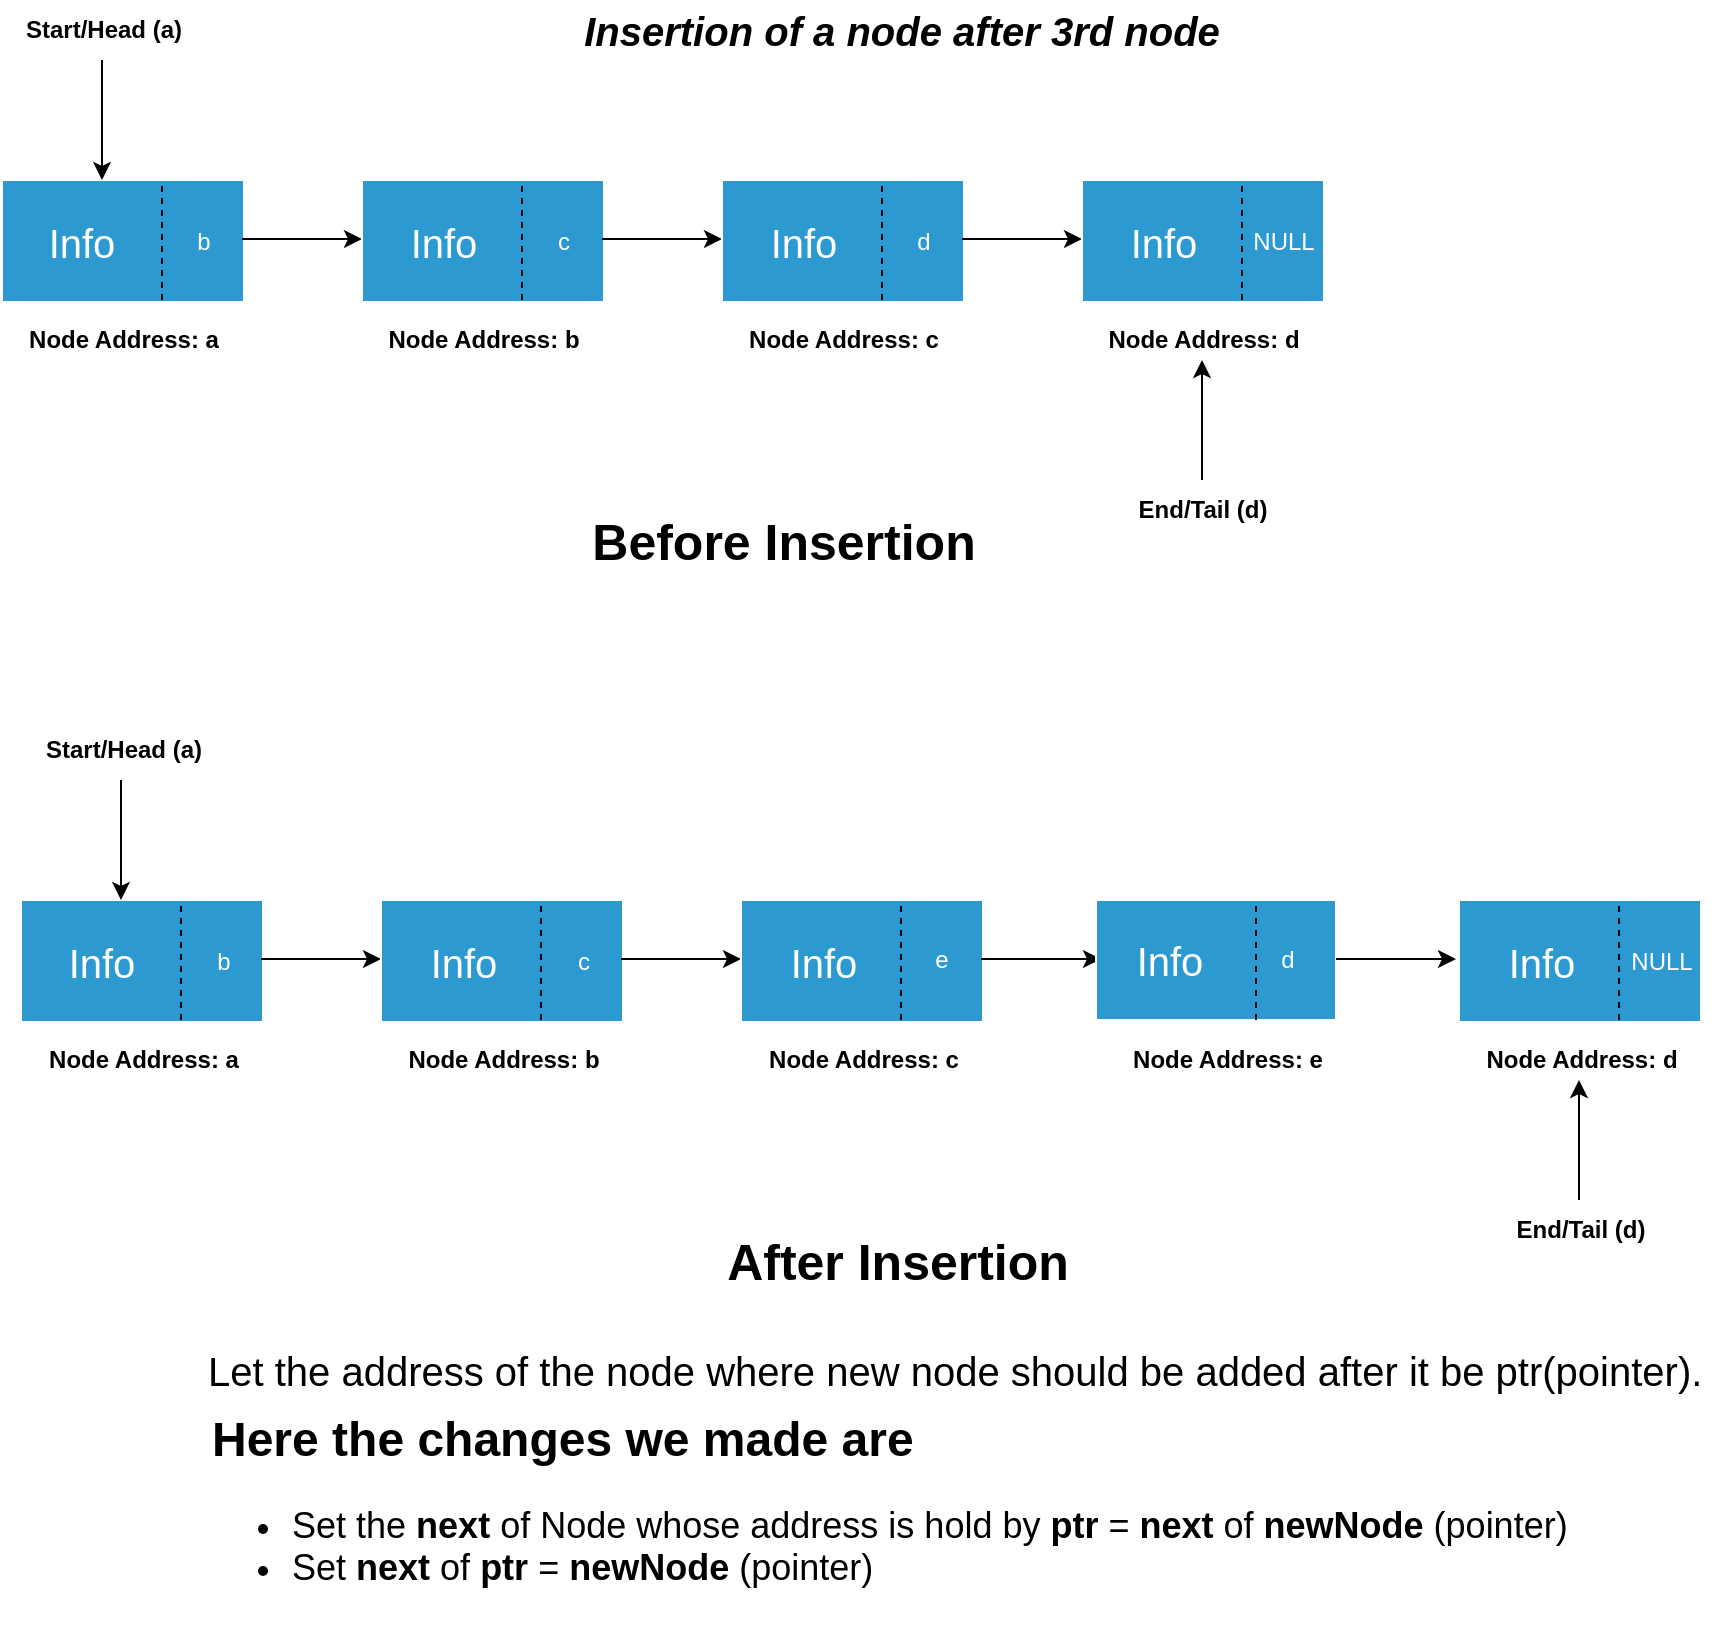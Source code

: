 <mxfile version="10.8.3" type="device"><diagram id="g8YkBZOKxTIBuJM_3t6r" name="Page-1"><mxGraphModel dx="840" dy="415" grid="1" gridSize="10" guides="1" tooltips="1" connect="1" arrows="1" fold="1" page="1" pageScale="1" pageWidth="1169" pageHeight="827" math="0" shadow="0"><root><mxCell id="0"/><mxCell id="1" parent="0"/><mxCell id="1QcX2ImDqXxIAtqHWWny-1" value="" style="rounded=0;whiteSpace=wrap;html=1;fillColor=#2C9AD1;strokeColor=#FFFFFF;" parent="1" vertex="1"><mxGeometry x="20" y="90" width="121" height="61" as="geometry"/></mxCell><mxCell id="1QcX2ImDqXxIAtqHWWny-2" value="" style="endArrow=classic;html=1;" parent="1" edge="1"><mxGeometry width="50" height="50" relative="1" as="geometry"><mxPoint x="140" y="119.5" as="sourcePoint"/><mxPoint x="200" y="119.5" as="targetPoint"/><Array as="points"/></mxGeometry></mxCell><mxCell id="1QcX2ImDqXxIAtqHWWny-3" value="" style="endArrow=none;dashed=1;html=1;" parent="1" edge="1"><mxGeometry width="50" height="50" relative="1" as="geometry"><mxPoint x="100" y="150" as="sourcePoint"/><mxPoint x="100" y="90" as="targetPoint"/></mxGeometry></mxCell><mxCell id="1QcX2ImDqXxIAtqHWWny-4" value="" style="rounded=0;whiteSpace=wrap;html=1;fillColor=#2C9AD1;strokeColor=#FFFFFF;" parent="1" vertex="1"><mxGeometry x="200" y="90" width="121" height="61" as="geometry"/></mxCell><mxCell id="1QcX2ImDqXxIAtqHWWny-5" value="" style="endArrow=classic;html=1;" parent="1" edge="1"><mxGeometry width="50" height="50" relative="1" as="geometry"><mxPoint x="320" y="119.5" as="sourcePoint"/><mxPoint x="380" y="119.5" as="targetPoint"/><Array as="points"/></mxGeometry></mxCell><mxCell id="1QcX2ImDqXxIAtqHWWny-6" value="" style="endArrow=none;dashed=1;html=1;" parent="1" edge="1"><mxGeometry width="50" height="50" relative="1" as="geometry"><mxPoint x="280" y="150" as="sourcePoint"/><mxPoint x="280" y="90" as="targetPoint"/></mxGeometry></mxCell><mxCell id="1QcX2ImDqXxIAtqHWWny-7" value="" style="rounded=0;whiteSpace=wrap;html=1;fillColor=#2C9AD1;strokeColor=#FFFFFF;" parent="1" vertex="1"><mxGeometry x="380" y="90" width="121" height="61" as="geometry"/></mxCell><mxCell id="1QcX2ImDqXxIAtqHWWny-8" value="" style="endArrow=classic;html=1;" parent="1" edge="1"><mxGeometry width="50" height="50" relative="1" as="geometry"><mxPoint x="500" y="119.5" as="sourcePoint"/><mxPoint x="560" y="119.5" as="targetPoint"/><Array as="points"/></mxGeometry></mxCell><mxCell id="1QcX2ImDqXxIAtqHWWny-9" value="" style="endArrow=none;dashed=1;html=1;" parent="1" edge="1"><mxGeometry width="50" height="50" relative="1" as="geometry"><mxPoint x="460" y="150" as="sourcePoint"/><mxPoint x="460" y="90" as="targetPoint"/></mxGeometry></mxCell><mxCell id="1QcX2ImDqXxIAtqHWWny-10" value="" style="rounded=0;whiteSpace=wrap;html=1;fillColor=#2C9AD1;strokeColor=#FFFFFF;" parent="1" vertex="1"><mxGeometry x="560" y="90" width="121" height="61" as="geometry"/></mxCell><mxCell id="1QcX2ImDqXxIAtqHWWny-11" value="" style="endArrow=none;dashed=1;html=1;" parent="1" edge="1"><mxGeometry width="50" height="50" relative="1" as="geometry"><mxPoint x="640" y="150" as="sourcePoint"/><mxPoint x="640" y="90" as="targetPoint"/></mxGeometry></mxCell><mxCell id="1QcX2ImDqXxIAtqHWWny-12" value="" style="endArrow=classic;html=1;" parent="1" edge="1"><mxGeometry width="50" height="50" relative="1" as="geometry"><mxPoint x="70" y="30" as="sourcePoint"/><mxPoint x="70" y="90" as="targetPoint"/></mxGeometry></mxCell><mxCell id="1QcX2ImDqXxIAtqHWWny-13" value="Start/Head (a)" style="text;html=1;strokeColor=none;fillColor=none;align=center;verticalAlign=middle;whiteSpace=wrap;rounded=0;fontStyle=1" parent="1" vertex="1"><mxGeometry x="21" width="100" height="30" as="geometry"/></mxCell><mxCell id="1QcX2ImDqXxIAtqHWWny-14" value="&lt;b&gt;End/Tail (d)&lt;/b&gt;" style="text;html=1;strokeColor=none;fillColor=none;align=center;verticalAlign=middle;whiteSpace=wrap;rounded=0;" parent="1" vertex="1"><mxGeometry x="578" y="240" width="85" height="30" as="geometry"/></mxCell><mxCell id="1QcX2ImDqXxIAtqHWWny-15" value="NULL" style="text;html=1;strokeColor=none;fillColor=none;align=center;verticalAlign=middle;whiteSpace=wrap;rounded=0;fontColor=#FFFFFF;" parent="1" vertex="1"><mxGeometry x="641" y="111" width="40" height="20" as="geometry"/></mxCell><object label="Node Address: a" id="1QcX2ImDqXxIAtqHWWny-16"><mxCell style="text;html=1;strokeColor=none;fillColor=none;align=center;verticalAlign=middle;whiteSpace=wrap;rounded=0;fontStyle=1" parent="1" vertex="1"><mxGeometry x="26" y="160" width="110" height="20" as="geometry"/></mxCell></object><object label="Node Address: b" id="1QcX2ImDqXxIAtqHWWny-17"><mxCell style="text;html=1;strokeColor=none;fillColor=none;align=center;verticalAlign=middle;whiteSpace=wrap;rounded=0;fontStyle=1" parent="1" vertex="1"><mxGeometry x="206" y="160" width="110" height="20" as="geometry"/></mxCell></object><object label="Node Address: c" id="1QcX2ImDqXxIAtqHWWny-18"><mxCell style="text;html=1;strokeColor=none;fillColor=none;align=center;verticalAlign=middle;whiteSpace=wrap;rounded=0;fontStyle=1" parent="1" vertex="1"><mxGeometry x="386" y="160" width="110" height="20" as="geometry"/></mxCell></object><object label="Node Address: d" id="1QcX2ImDqXxIAtqHWWny-19"><mxCell style="text;html=1;strokeColor=none;fillColor=none;align=center;verticalAlign=middle;whiteSpace=wrap;rounded=0;fontStyle=1" parent="1" vertex="1"><mxGeometry x="566" y="160" width="110" height="20" as="geometry"/></mxCell></object><mxCell id="1QcX2ImDqXxIAtqHWWny-20" value="" style="endArrow=classic;html=1;" parent="1" edge="1"><mxGeometry width="50" height="50" relative="1" as="geometry"><mxPoint x="620" y="240" as="sourcePoint"/><mxPoint x="620" y="180" as="targetPoint"/></mxGeometry></mxCell><mxCell id="1QcX2ImDqXxIAtqHWWny-21" value="b" style="text;html=1;strokeColor=none;fillColor=none;align=center;verticalAlign=middle;whiteSpace=wrap;rounded=0;fontColor=#FFFFFF;" parent="1" vertex="1"><mxGeometry x="101" y="110.5" width="40" height="20" as="geometry"/></mxCell><mxCell id="1QcX2ImDqXxIAtqHWWny-22" value="c" style="text;html=1;strokeColor=none;fillColor=none;align=center;verticalAlign=middle;whiteSpace=wrap;rounded=0;fontColor=#FFFFFF;" parent="1" vertex="1"><mxGeometry x="281" y="110.5" width="40" height="20" as="geometry"/></mxCell><mxCell id="1QcX2ImDqXxIAtqHWWny-23" value="d" style="text;html=1;strokeColor=none;fillColor=none;align=center;verticalAlign=middle;whiteSpace=wrap;rounded=0;fontColor=#FFFFFF;" parent="1" vertex="1"><mxGeometry x="461" y="110.5" width="40" height="20" as="geometry"/></mxCell><mxCell id="1QcX2ImDqXxIAtqHWWny-24" value="Info" style="text;html=1;strokeColor=none;fillColor=none;align=center;verticalAlign=middle;whiteSpace=wrap;rounded=0;fontSize=20;fontColor=#FFFFFF;" parent="1" vertex="1"><mxGeometry x="40" y="110.5" width="40" height="20" as="geometry"/></mxCell><mxCell id="1QcX2ImDqXxIAtqHWWny-25" value="Info" style="text;html=1;strokeColor=none;fillColor=none;align=center;verticalAlign=middle;whiteSpace=wrap;rounded=0;fontSize=20;fontColor=#FFFFFF;" parent="1" vertex="1"><mxGeometry x="221" y="111" width="40" height="20" as="geometry"/></mxCell><mxCell id="1QcX2ImDqXxIAtqHWWny-26" value="Info" style="text;html=1;strokeColor=none;fillColor=none;align=center;verticalAlign=middle;whiteSpace=wrap;rounded=0;fontSize=20;fontColor=#FFFFFF;" parent="1" vertex="1"><mxGeometry x="401" y="111" width="40" height="20" as="geometry"/></mxCell><mxCell id="1QcX2ImDqXxIAtqHWWny-27" value="Info" style="text;html=1;strokeColor=none;fillColor=none;align=center;verticalAlign=middle;whiteSpace=wrap;rounded=0;fontSize=20;fontColor=#FFFFFF;" parent="1" vertex="1"><mxGeometry x="581" y="111" width="40" height="20" as="geometry"/></mxCell><mxCell id="1QcX2ImDqXxIAtqHWWny-28" value="" style="rounded=0;whiteSpace=wrap;html=1;fillColor=#2C9AD1;strokeColor=#FFFFFF;" parent="1" vertex="1"><mxGeometry x="29.5" y="450" width="121" height="61" as="geometry"/></mxCell><mxCell id="1QcX2ImDqXxIAtqHWWny-29" value="" style="endArrow=classic;html=1;" parent="1" edge="1"><mxGeometry width="50" height="50" relative="1" as="geometry"><mxPoint x="149.5" y="479.5" as="sourcePoint"/><mxPoint x="209.5" y="479.5" as="targetPoint"/><Array as="points"/></mxGeometry></mxCell><mxCell id="1QcX2ImDqXxIAtqHWWny-30" value="" style="endArrow=none;dashed=1;html=1;" parent="1" edge="1"><mxGeometry width="50" height="50" relative="1" as="geometry"><mxPoint x="109.5" y="510" as="sourcePoint"/><mxPoint x="109.5" y="450" as="targetPoint"/></mxGeometry></mxCell><mxCell id="1QcX2ImDqXxIAtqHWWny-31" value="" style="rounded=0;whiteSpace=wrap;html=1;fillColor=#2C9AD1;strokeColor=#FFFFFF;" parent="1" vertex="1"><mxGeometry x="209.5" y="450" width="121" height="61" as="geometry"/></mxCell><mxCell id="1QcX2ImDqXxIAtqHWWny-32" value="" style="endArrow=classic;html=1;" parent="1" edge="1"><mxGeometry width="50" height="50" relative="1" as="geometry"><mxPoint x="329.5" y="479.5" as="sourcePoint"/><mxPoint x="389.5" y="479.5" as="targetPoint"/><Array as="points"/></mxGeometry></mxCell><mxCell id="1QcX2ImDqXxIAtqHWWny-33" value="" style="endArrow=none;dashed=1;html=1;" parent="1" edge="1"><mxGeometry width="50" height="50" relative="1" as="geometry"><mxPoint x="289.5" y="510" as="sourcePoint"/><mxPoint x="289.5" y="450" as="targetPoint"/></mxGeometry></mxCell><mxCell id="1QcX2ImDqXxIAtqHWWny-34" value="" style="rounded=0;whiteSpace=wrap;html=1;fillColor=#2C9AD1;strokeColor=#FFFFFF;" parent="1" vertex="1"><mxGeometry x="389.5" y="450" width="121" height="61" as="geometry"/></mxCell><mxCell id="1QcX2ImDqXxIAtqHWWny-35" value="" style="endArrow=classic;html=1;" parent="1" edge="1"><mxGeometry width="50" height="50" relative="1" as="geometry"><mxPoint x="509.5" y="479.5" as="sourcePoint"/><mxPoint x="569.5" y="479.5" as="targetPoint"/><Array as="points"/></mxGeometry></mxCell><mxCell id="1QcX2ImDqXxIAtqHWWny-36" value="" style="endArrow=none;dashed=1;html=1;" parent="1" edge="1"><mxGeometry width="50" height="50" relative="1" as="geometry"><mxPoint x="469.5" y="510" as="sourcePoint"/><mxPoint x="469.5" y="450" as="targetPoint"/></mxGeometry></mxCell><mxCell id="1QcX2ImDqXxIAtqHWWny-37" value="" style="rounded=0;whiteSpace=wrap;html=1;fillColor=#2C9AD1;strokeColor=#FFFFFF;" parent="1" vertex="1"><mxGeometry x="748.5" y="450" width="121" height="61" as="geometry"/></mxCell><mxCell id="1QcX2ImDqXxIAtqHWWny-38" value="" style="endArrow=none;dashed=1;html=1;" parent="1" edge="1"><mxGeometry width="50" height="50" relative="1" as="geometry"><mxPoint x="828.5" y="510" as="sourcePoint"/><mxPoint x="828.5" y="450" as="targetPoint"/></mxGeometry></mxCell><mxCell id="1QcX2ImDqXxIAtqHWWny-39" value="" style="endArrow=classic;html=1;" parent="1" edge="1"><mxGeometry width="50" height="50" relative="1" as="geometry"><mxPoint x="79.5" y="390" as="sourcePoint"/><mxPoint x="79.5" y="450" as="targetPoint"/></mxGeometry></mxCell><mxCell id="1QcX2ImDqXxIAtqHWWny-40" value="Start/Head (a)" style="text;html=1;strokeColor=none;fillColor=none;align=center;verticalAlign=middle;whiteSpace=wrap;rounded=0;fontStyle=1" parent="1" vertex="1"><mxGeometry x="30.5" y="360" width="100" height="30" as="geometry"/></mxCell><mxCell id="1QcX2ImDqXxIAtqHWWny-41" value="&lt;b&gt;End/Tail (d)&lt;/b&gt;" style="text;html=1;strokeColor=none;fillColor=none;align=center;verticalAlign=middle;whiteSpace=wrap;rounded=0;" parent="1" vertex="1"><mxGeometry x="766.5" y="600" width="85" height="30" as="geometry"/></mxCell><mxCell id="1QcX2ImDqXxIAtqHWWny-42" value="NULL" style="text;html=1;strokeColor=none;fillColor=none;align=center;verticalAlign=middle;whiteSpace=wrap;rounded=0;fontColor=#FFFFFF;" parent="1" vertex="1"><mxGeometry x="829.5" y="471" width="40" height="20" as="geometry"/></mxCell><object label="Node Address: a" id="1QcX2ImDqXxIAtqHWWny-43"><mxCell style="text;html=1;strokeColor=none;fillColor=none;align=center;verticalAlign=middle;whiteSpace=wrap;rounded=0;fontStyle=1" parent="1" vertex="1"><mxGeometry x="35.5" y="520" width="110" height="20" as="geometry"/></mxCell></object><object label="Node Address: b" id="1QcX2ImDqXxIAtqHWWny-44"><mxCell style="text;html=1;strokeColor=none;fillColor=none;align=center;verticalAlign=middle;whiteSpace=wrap;rounded=0;fontStyle=1" parent="1" vertex="1"><mxGeometry x="215.5" y="520" width="110" height="20" as="geometry"/></mxCell></object><object label="Node Address: c" id="1QcX2ImDqXxIAtqHWWny-45"><mxCell style="text;html=1;strokeColor=none;fillColor=none;align=center;verticalAlign=middle;whiteSpace=wrap;rounded=0;fontStyle=1" parent="1" vertex="1"><mxGeometry x="395.5" y="520" width="110" height="20" as="geometry"/></mxCell></object><object label="Node Address: d" id="1QcX2ImDqXxIAtqHWWny-46"><mxCell style="text;html=1;strokeColor=none;fillColor=none;align=center;verticalAlign=middle;whiteSpace=wrap;rounded=0;fontStyle=1" parent="1" vertex="1"><mxGeometry x="754.5" y="520" width="110" height="20" as="geometry"/></mxCell></object><mxCell id="1QcX2ImDqXxIAtqHWWny-47" value="" style="endArrow=classic;html=1;" parent="1" edge="1"><mxGeometry width="50" height="50" relative="1" as="geometry"><mxPoint x="808.5" y="600" as="sourcePoint"/><mxPoint x="808.5" y="540" as="targetPoint"/></mxGeometry></mxCell><mxCell id="1QcX2ImDqXxIAtqHWWny-48" value="b" style="text;html=1;strokeColor=none;fillColor=none;align=center;verticalAlign=middle;whiteSpace=wrap;rounded=0;fontColor=#FFFFFF;" parent="1" vertex="1"><mxGeometry x="110.5" y="470.5" width="40" height="20" as="geometry"/></mxCell><mxCell id="1QcX2ImDqXxIAtqHWWny-49" value="c" style="text;html=1;strokeColor=none;fillColor=none;align=center;verticalAlign=middle;whiteSpace=wrap;rounded=0;fontColor=#FFFFFF;" parent="1" vertex="1"><mxGeometry x="290.5" y="470.5" width="40" height="20" as="geometry"/></mxCell><mxCell id="1QcX2ImDqXxIAtqHWWny-51" value="Info" style="text;html=1;strokeColor=none;fillColor=none;align=center;verticalAlign=middle;whiteSpace=wrap;rounded=0;fontSize=20;fontColor=#FFFFFF;" parent="1" vertex="1"><mxGeometry x="49.5" y="470.5" width="40" height="20" as="geometry"/></mxCell><mxCell id="1QcX2ImDqXxIAtqHWWny-52" value="Info" style="text;html=1;strokeColor=none;fillColor=none;align=center;verticalAlign=middle;whiteSpace=wrap;rounded=0;fontSize=20;fontColor=#FFFFFF;" parent="1" vertex="1"><mxGeometry x="230.5" y="471" width="40" height="20" as="geometry"/></mxCell><mxCell id="1QcX2ImDqXxIAtqHWWny-53" value="Info" style="text;html=1;strokeColor=none;fillColor=none;align=center;verticalAlign=middle;whiteSpace=wrap;rounded=0;fontSize=20;fontColor=#FFFFFF;" parent="1" vertex="1"><mxGeometry x="410.5" y="471" width="40" height="20" as="geometry"/></mxCell><mxCell id="1QcX2ImDqXxIAtqHWWny-54" value="Info" style="text;html=1;strokeColor=none;fillColor=none;align=center;verticalAlign=middle;whiteSpace=wrap;rounded=0;fontSize=20;fontColor=#FFFFFF;" parent="1" vertex="1"><mxGeometry x="769.5" y="471" width="40" height="20" as="geometry"/></mxCell><mxCell id="1QcX2ImDqXxIAtqHWWny-55" value="Before Insertion" style="text;html=1;strokeColor=none;fillColor=none;align=center;verticalAlign=middle;whiteSpace=wrap;rounded=0;fontSize=25;fontStyle=1" parent="1" vertex="1"><mxGeometry x="301" y="240" width="220" height="60" as="geometry"/></mxCell><mxCell id="1QcX2ImDqXxIAtqHWWny-56" value="After Insertion" style="text;html=1;strokeColor=none;fillColor=none;align=center;verticalAlign=middle;whiteSpace=wrap;rounded=0;fontSize=25;fontStyle=1" parent="1" vertex="1"><mxGeometry x="358" y="600" width="220" height="60" as="geometry"/></mxCell><mxCell id="1QcX2ImDqXxIAtqHWWny-57" value="" style="rounded=0;whiteSpace=wrap;html=1;fillColor=#2C9AD1;strokeColor=#FFFFFF;" parent="1" vertex="1"><mxGeometry x="567" y="450" width="120" height="60" as="geometry"/></mxCell><mxCell id="1QcX2ImDqXxIAtqHWWny-58" value="" style="endArrow=classic;html=1;" parent="1" edge="1"><mxGeometry width="50" height="50" relative="1" as="geometry"><mxPoint x="687" y="479.5" as="sourcePoint"/><mxPoint x="747" y="479.5" as="targetPoint"/><Array as="points"/></mxGeometry></mxCell><mxCell id="1QcX2ImDqXxIAtqHWWny-59" value="" style="endArrow=none;dashed=1;html=1;" parent="1" edge="1"><mxGeometry width="50" height="50" relative="1" as="geometry"><mxPoint x="647" y="510" as="sourcePoint"/><mxPoint x="647" y="450" as="targetPoint"/></mxGeometry></mxCell><mxCell id="1QcX2ImDqXxIAtqHWWny-60" value="Info" style="text;html=1;strokeColor=none;fillColor=none;align=center;verticalAlign=middle;whiteSpace=wrap;rounded=0;fontSize=20;fontColor=#FFFFFF;" parent="1" vertex="1"><mxGeometry x="584" y="470" width="40" height="20" as="geometry"/></mxCell><mxCell id="1QcX2ImDqXxIAtqHWWny-50" value="d" style="text;html=1;strokeColor=none;fillColor=none;align=center;verticalAlign=middle;whiteSpace=wrap;rounded=0;fontColor=#FFFFFF;" parent="1" vertex="1"><mxGeometry x="643" y="470" width="40" height="20" as="geometry"/></mxCell><mxCell id="1QcX2ImDqXxIAtqHWWny-61" value="e" style="text;html=1;strokeColor=none;fillColor=none;align=center;verticalAlign=middle;whiteSpace=wrap;rounded=0;fontColor=#FFFFFF;" parent="1" vertex="1"><mxGeometry x="470" y="470" width="40" height="20" as="geometry"/></mxCell><object label="Node Address: e" id="1QcX2ImDqXxIAtqHWWny-62"><mxCell style="text;html=1;strokeColor=none;fillColor=none;align=center;verticalAlign=middle;whiteSpace=wrap;rounded=0;fontStyle=1;fontColor=#000000;" parent="1" vertex="1"><mxGeometry x="578" y="520" width="110" height="20" as="geometry"/></mxCell></object><mxCell id="1QcX2ImDqXxIAtqHWWny-63" value="Insertion of a node after 3rd node" style="text;html=1;strokeColor=none;fillColor=none;align=center;verticalAlign=middle;whiteSpace=wrap;rounded=0;fontColor=#000000;fontSize=20;fontStyle=3" parent="1" vertex="1"><mxGeometry x="184.5" width="570" height="30" as="geometry"/></mxCell><mxCell id="4T7NSdn_23MCga16iLs5-1" value="&lt;h1&gt;Here the changes we made are&lt;/h1&gt;&lt;div&gt;&lt;ul style=&quot;font-size: 18px&quot;&gt;&lt;li&gt;&lt;div&gt;Set the &lt;b&gt;next&lt;/b&gt;&amp;nbsp;of Node whose address is hold by &lt;b&gt;ptr&lt;/b&gt;&amp;nbsp;= &lt;b&gt;next&lt;/b&gt;&amp;nbsp;of &lt;b&gt;newNode&amp;nbsp;&lt;/b&gt;(pointer)&lt;/div&gt;&lt;/li&gt;&lt;li&gt;&lt;div&gt;&lt;div&gt;Set &lt;b&gt;next&lt;/b&gt;&amp;nbsp;of &lt;b&gt;ptr&lt;/b&gt;&amp;nbsp;= &lt;b&gt;newNode&amp;nbsp;&lt;/b&gt;(pointer)&lt;/div&gt;&lt;/div&gt;&lt;/li&gt;&lt;/ul&gt;&lt;/div&gt;" style="text;html=1;strokeColor=none;fillColor=none;spacing=5;spacingTop=-20;whiteSpace=wrap;overflow=hidden;rounded=0;" vertex="1" parent="1"><mxGeometry x="120" y="700" width="700" height="120" as="geometry"/></mxCell><mxCell id="4T7NSdn_23MCga16iLs5-2" value="&lt;div style=&quot;font-size: 20px;&quot;&gt;Let the address of the node where new node should be added after it be ptr(pointer).&lt;/div&gt;" style="text;html=1;strokeColor=none;fillColor=none;align=left;verticalAlign=middle;whiteSpace=wrap;rounded=0;fontSize=20;" vertex="1" parent="1"><mxGeometry x="121" y="670" width="764" height="30" as="geometry"/></mxCell></root></mxGraphModel></diagram></mxfile>